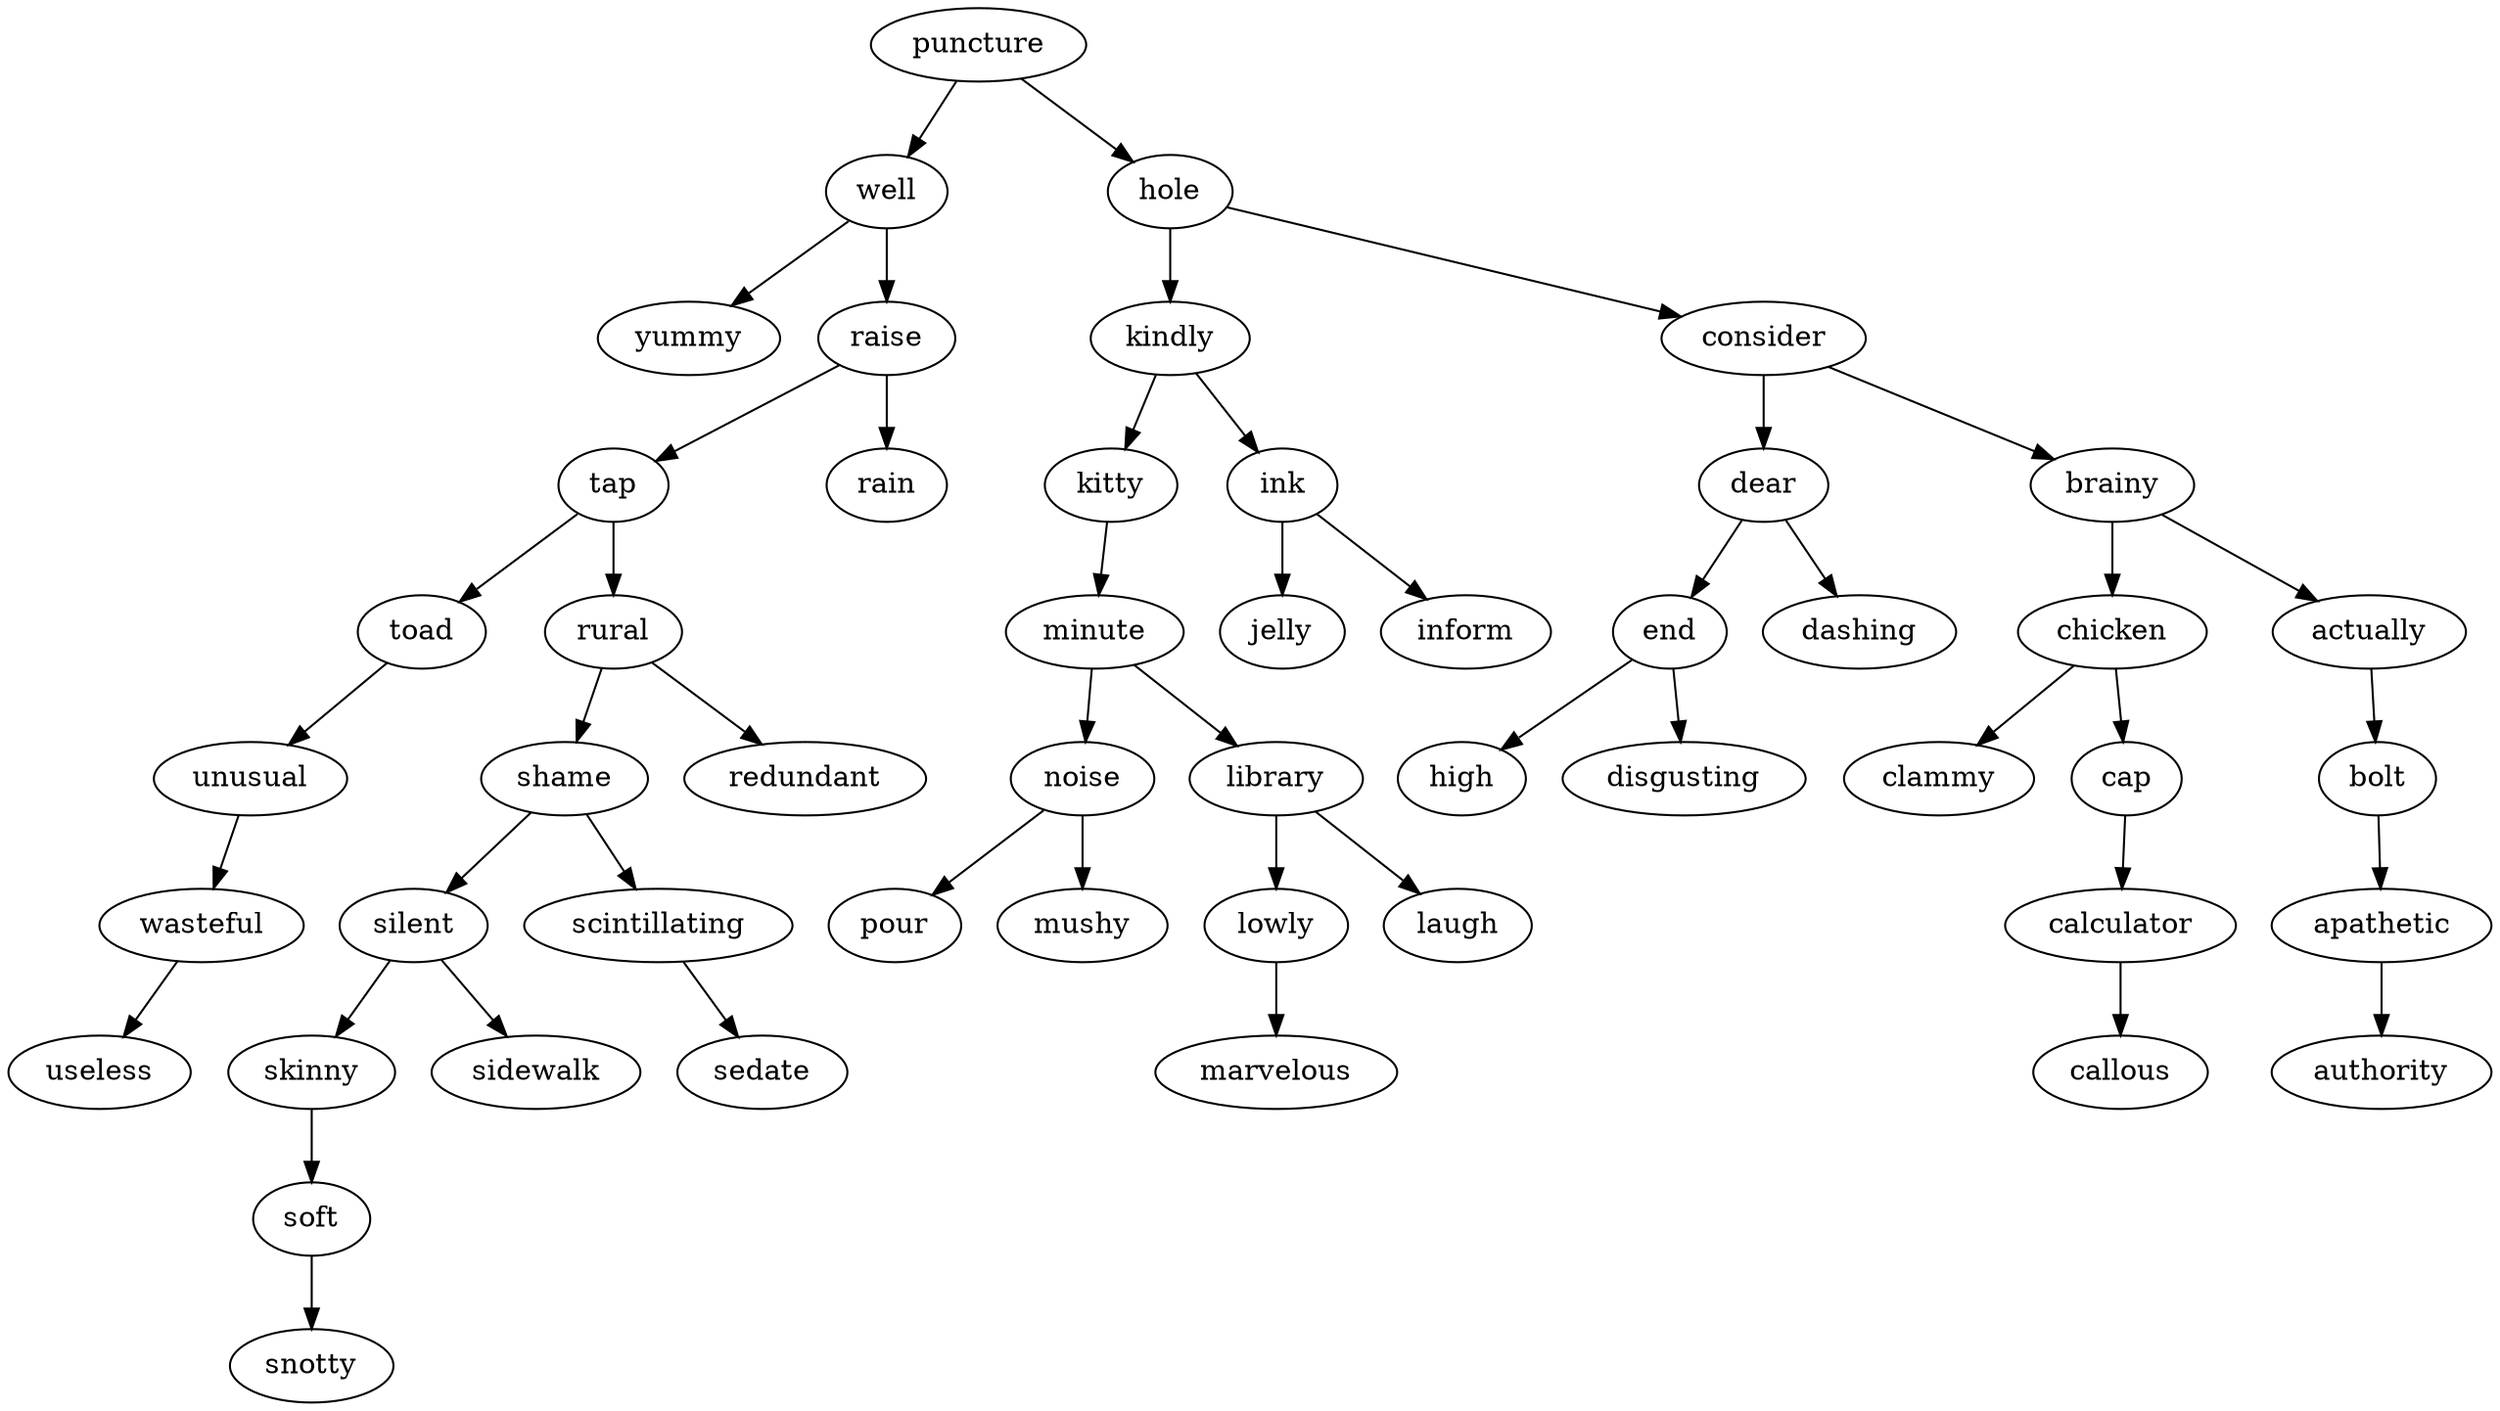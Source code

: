 digraph Tree {
puncture -> well;
puncture -> hole;
well -> yummy;
well -> raise;
raise -> tap;
raise -> rain;
tap -> toad;
tap -> rural;
toad -> unusual;
unusual -> wasteful;
wasteful -> useless;
rural -> shame;
rural -> redundant;
shame -> silent;
shame -> scintillating;
silent -> skinny;
silent -> sidewalk;
skinny -> soft;
soft -> snotty;
scintillating -> sedate;
hole -> kindly;
hole -> consider;
kindly -> kitty;
kindly -> ink;
kitty -> minute;
minute -> noise;
minute -> library;
noise -> pour;
noise -> mushy;
library -> lowly;
library -> laugh;
lowly -> marvelous;
ink -> jelly;
ink -> inform;
consider -> dear;
consider -> brainy;
dear -> end;
dear -> dashing;
end -> high;
end -> disgusting;
brainy -> chicken;
brainy -> actually;
chicken -> clammy;
chicken -> cap;
cap -> calculator;
calculator -> callous;
actually -> bolt;
bolt -> apathetic;
apathetic -> authority;
}
